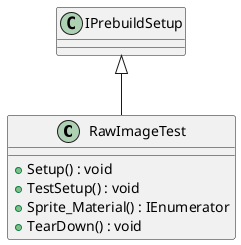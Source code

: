 @startuml
class RawImageTest {
    + Setup() : void
    + TestSetup() : void
    + Sprite_Material() : IEnumerator
    + TearDown() : void
}
IPrebuildSetup <|-- RawImageTest
@enduml
